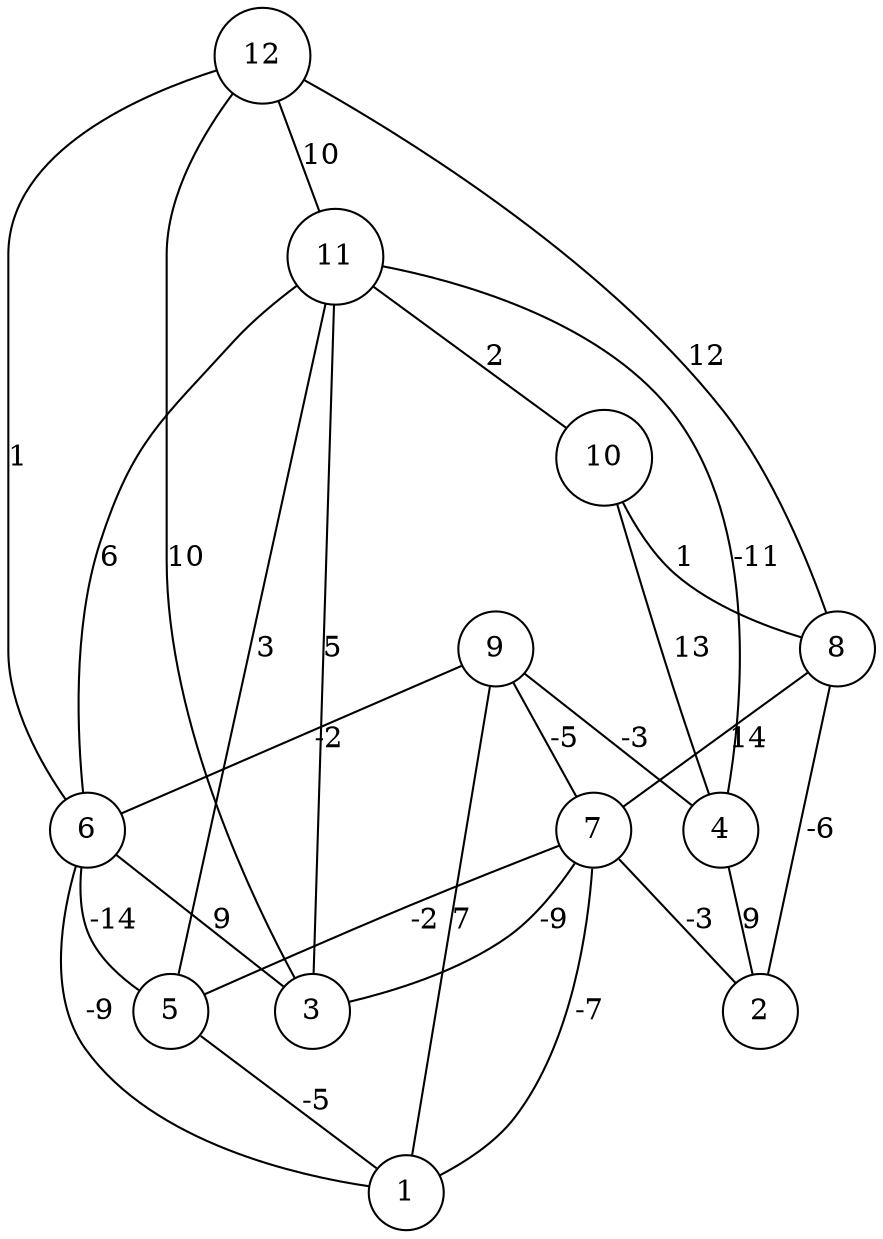 graph { 
	 fontname="Helvetica,Arial,sans-serif" 
	 node [shape = circle]; 
	 12 -- 3 [label = "10"];
	 12 -- 6 [label = "1"];
	 12 -- 8 [label = "12"];
	 12 -- 11 [label = "10"];
	 11 -- 3 [label = "5"];
	 11 -- 4 [label = "-11"];
	 11 -- 5 [label = "3"];
	 11 -- 6 [label = "6"];
	 11 -- 10 [label = "2"];
	 10 -- 4 [label = "13"];
	 10 -- 8 [label = "1"];
	 9 -- 1 [label = "7"];
	 9 -- 4 [label = "-3"];
	 9 -- 6 [label = "-2"];
	 9 -- 7 [label = "-5"];
	 8 -- 2 [label = "-6"];
	 8 -- 7 [label = "14"];
	 7 -- 1 [label = "-7"];
	 7 -- 2 [label = "-3"];
	 7 -- 3 [label = "-9"];
	 7 -- 5 [label = "-2"];
	 6 -- 1 [label = "-9"];
	 6 -- 3 [label = "9"];
	 6 -- 5 [label = "-14"];
	 5 -- 1 [label = "-5"];
	 4 -- 2 [label = "9"];
	 1;
	 2;
	 3;
	 4;
	 5;
	 6;
	 7;
	 8;
	 9;
	 10;
	 11;
	 12;
}
